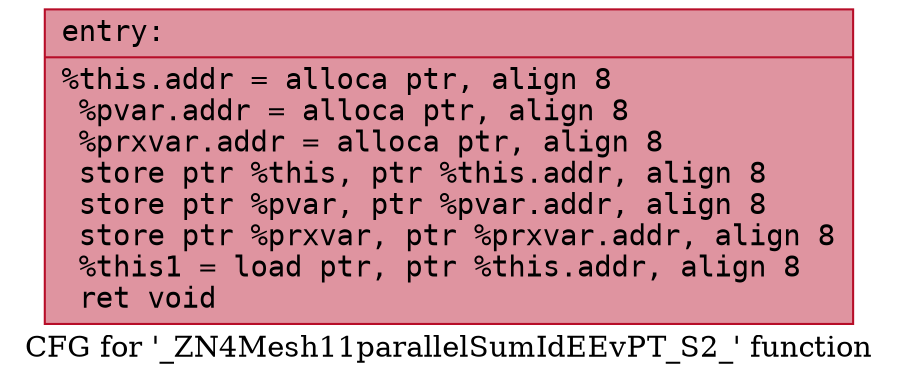digraph "CFG for '_ZN4Mesh11parallelSumIdEEvPT_S2_' function" {
	label="CFG for '_ZN4Mesh11parallelSumIdEEvPT_S2_' function";

	Node0x56307d789ab0 [shape=record,color="#b70d28ff", style=filled, fillcolor="#b70d2870" fontname="Courier",label="{entry:\l|  %this.addr = alloca ptr, align 8\l  %pvar.addr = alloca ptr, align 8\l  %prxvar.addr = alloca ptr, align 8\l  store ptr %this, ptr %this.addr, align 8\l  store ptr %pvar, ptr %pvar.addr, align 8\l  store ptr %prxvar, ptr %prxvar.addr, align 8\l  %this1 = load ptr, ptr %this.addr, align 8\l  ret void\l}"];
}
